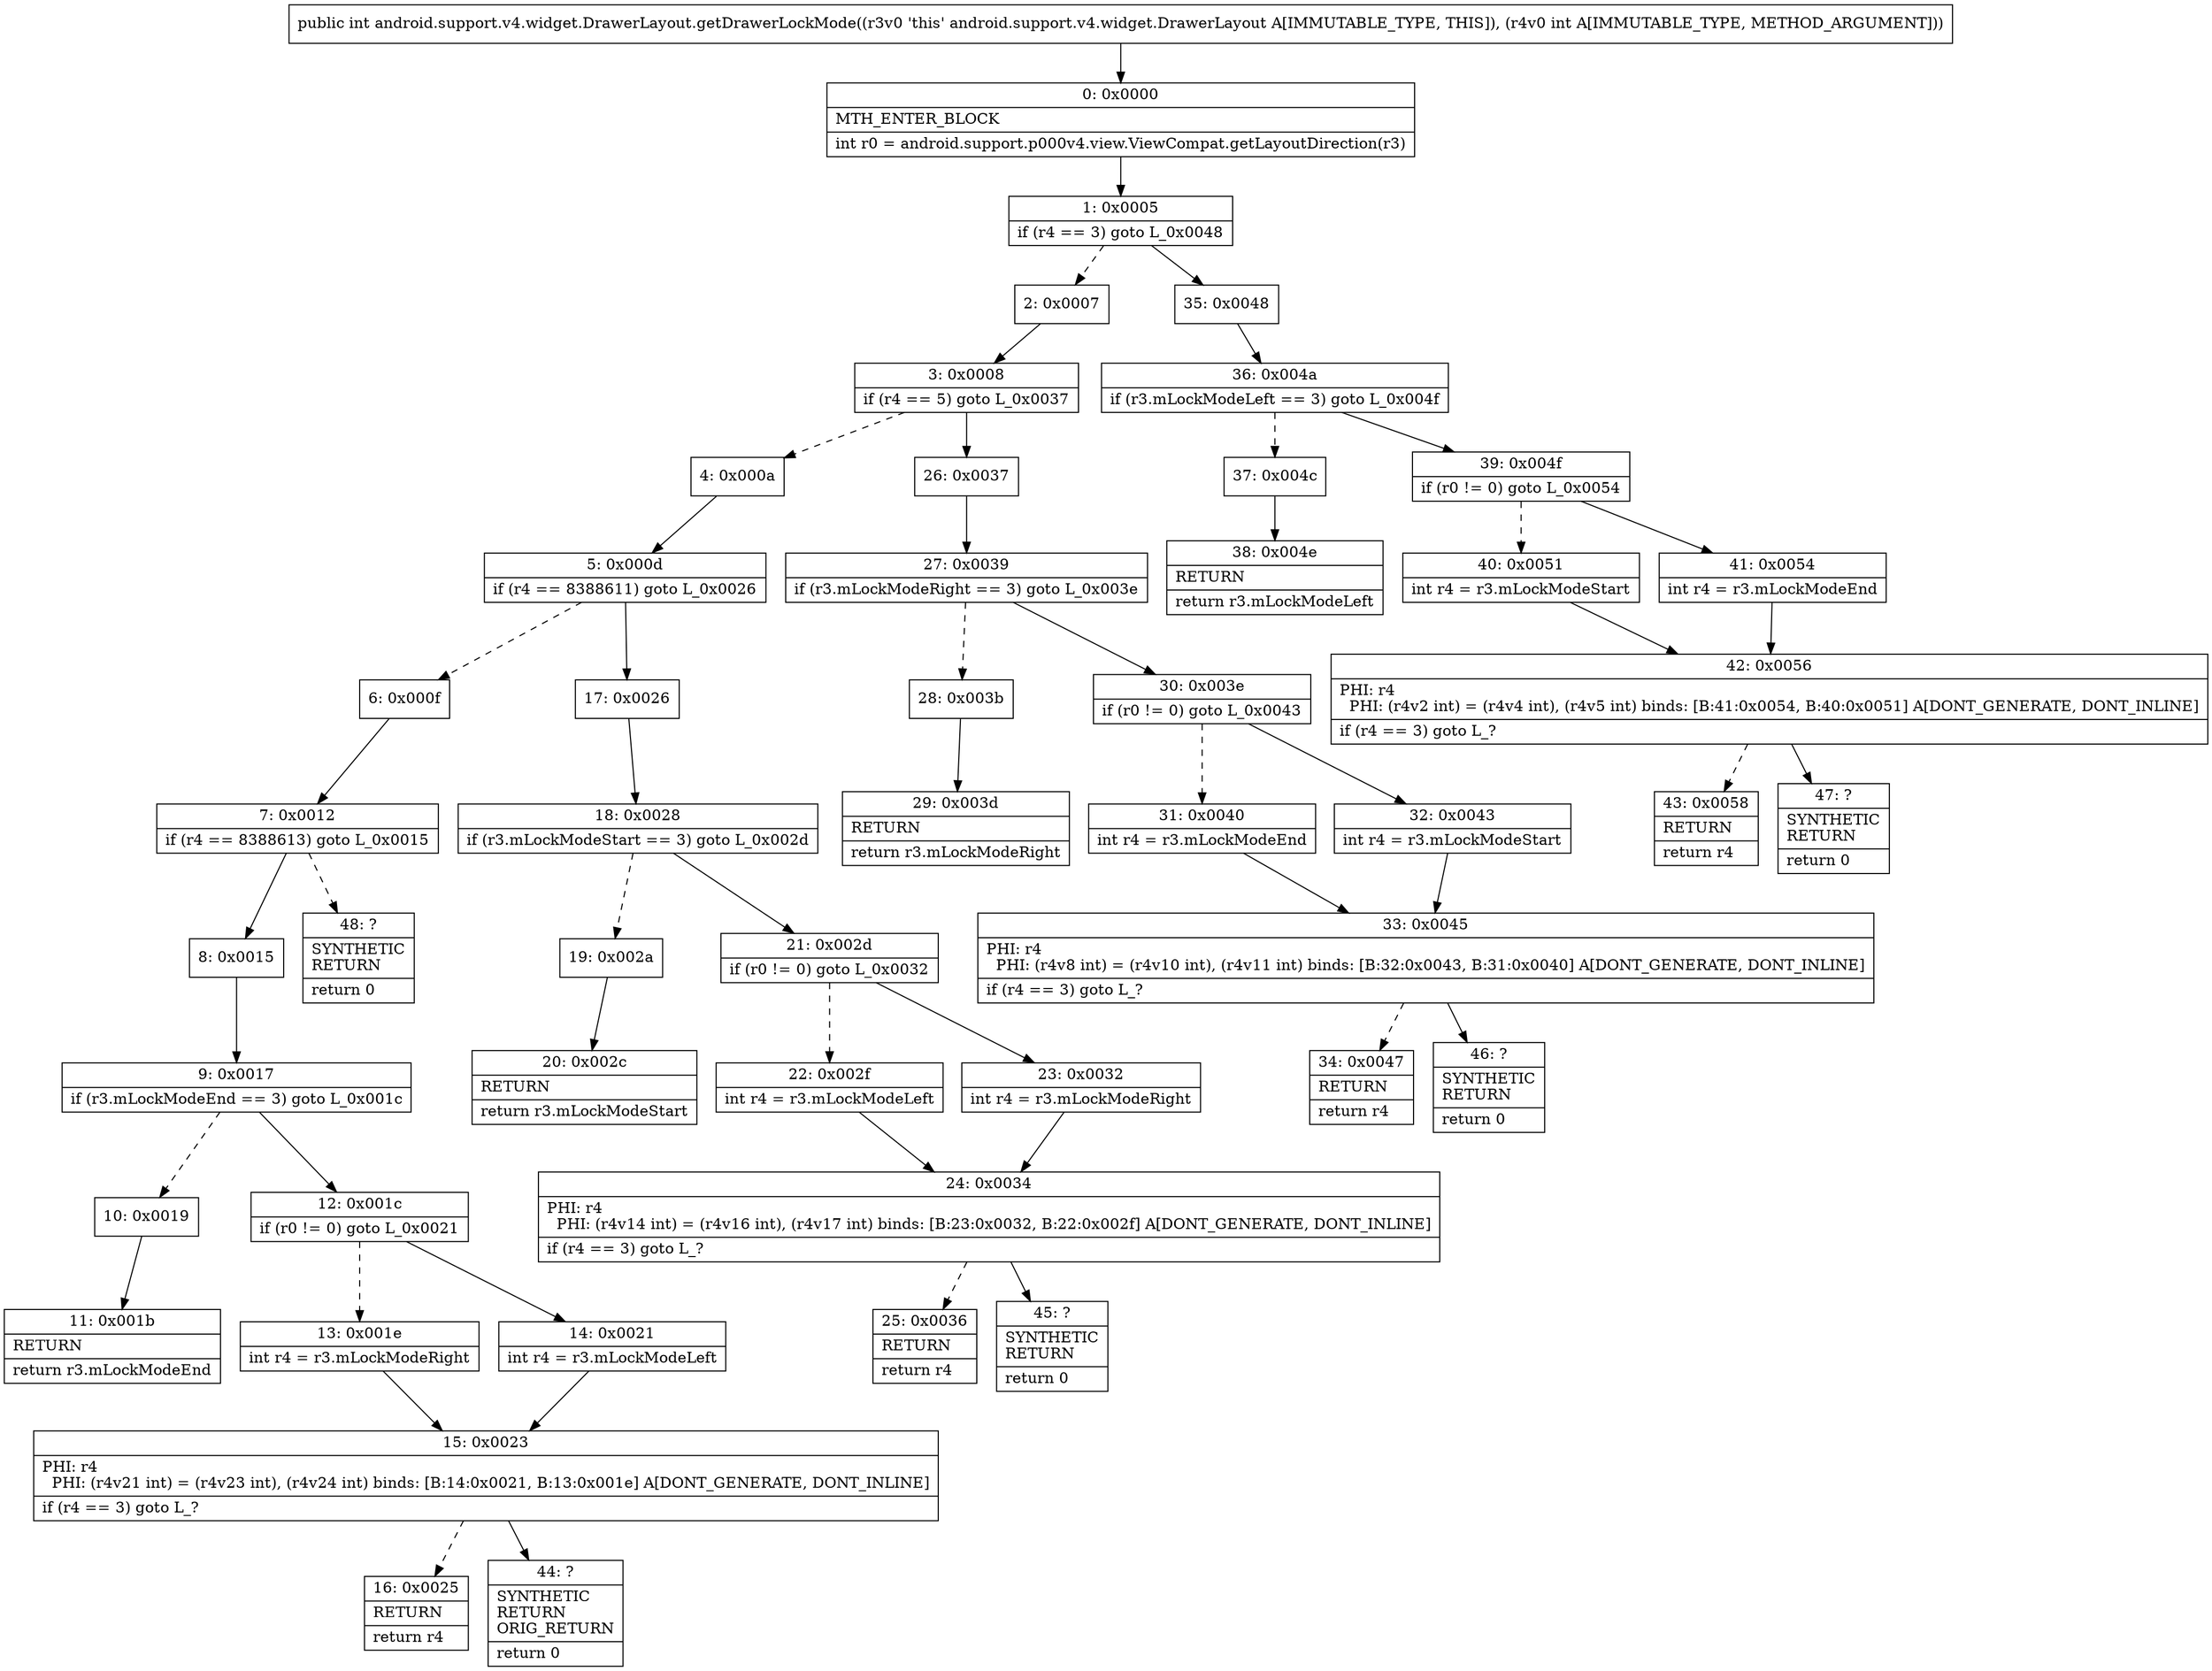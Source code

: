 digraph "CFG forandroid.support.v4.widget.DrawerLayout.getDrawerLockMode(I)I" {
Node_0 [shape=record,label="{0\:\ 0x0000|MTH_ENTER_BLOCK\l|int r0 = android.support.p000v4.view.ViewCompat.getLayoutDirection(r3)\l}"];
Node_1 [shape=record,label="{1\:\ 0x0005|if (r4 == 3) goto L_0x0048\l}"];
Node_2 [shape=record,label="{2\:\ 0x0007}"];
Node_3 [shape=record,label="{3\:\ 0x0008|if (r4 == 5) goto L_0x0037\l}"];
Node_4 [shape=record,label="{4\:\ 0x000a}"];
Node_5 [shape=record,label="{5\:\ 0x000d|if (r4 == 8388611) goto L_0x0026\l}"];
Node_6 [shape=record,label="{6\:\ 0x000f}"];
Node_7 [shape=record,label="{7\:\ 0x0012|if (r4 == 8388613) goto L_0x0015\l}"];
Node_8 [shape=record,label="{8\:\ 0x0015}"];
Node_9 [shape=record,label="{9\:\ 0x0017|if (r3.mLockModeEnd == 3) goto L_0x001c\l}"];
Node_10 [shape=record,label="{10\:\ 0x0019}"];
Node_11 [shape=record,label="{11\:\ 0x001b|RETURN\l|return r3.mLockModeEnd\l}"];
Node_12 [shape=record,label="{12\:\ 0x001c|if (r0 != 0) goto L_0x0021\l}"];
Node_13 [shape=record,label="{13\:\ 0x001e|int r4 = r3.mLockModeRight\l}"];
Node_14 [shape=record,label="{14\:\ 0x0021|int r4 = r3.mLockModeLeft\l}"];
Node_15 [shape=record,label="{15\:\ 0x0023|PHI: r4 \l  PHI: (r4v21 int) = (r4v23 int), (r4v24 int) binds: [B:14:0x0021, B:13:0x001e] A[DONT_GENERATE, DONT_INLINE]\l|if (r4 == 3) goto L_?\l}"];
Node_16 [shape=record,label="{16\:\ 0x0025|RETURN\l|return r4\l}"];
Node_17 [shape=record,label="{17\:\ 0x0026}"];
Node_18 [shape=record,label="{18\:\ 0x0028|if (r3.mLockModeStart == 3) goto L_0x002d\l}"];
Node_19 [shape=record,label="{19\:\ 0x002a}"];
Node_20 [shape=record,label="{20\:\ 0x002c|RETURN\l|return r3.mLockModeStart\l}"];
Node_21 [shape=record,label="{21\:\ 0x002d|if (r0 != 0) goto L_0x0032\l}"];
Node_22 [shape=record,label="{22\:\ 0x002f|int r4 = r3.mLockModeLeft\l}"];
Node_23 [shape=record,label="{23\:\ 0x0032|int r4 = r3.mLockModeRight\l}"];
Node_24 [shape=record,label="{24\:\ 0x0034|PHI: r4 \l  PHI: (r4v14 int) = (r4v16 int), (r4v17 int) binds: [B:23:0x0032, B:22:0x002f] A[DONT_GENERATE, DONT_INLINE]\l|if (r4 == 3) goto L_?\l}"];
Node_25 [shape=record,label="{25\:\ 0x0036|RETURN\l|return r4\l}"];
Node_26 [shape=record,label="{26\:\ 0x0037}"];
Node_27 [shape=record,label="{27\:\ 0x0039|if (r3.mLockModeRight == 3) goto L_0x003e\l}"];
Node_28 [shape=record,label="{28\:\ 0x003b}"];
Node_29 [shape=record,label="{29\:\ 0x003d|RETURN\l|return r3.mLockModeRight\l}"];
Node_30 [shape=record,label="{30\:\ 0x003e|if (r0 != 0) goto L_0x0043\l}"];
Node_31 [shape=record,label="{31\:\ 0x0040|int r4 = r3.mLockModeEnd\l}"];
Node_32 [shape=record,label="{32\:\ 0x0043|int r4 = r3.mLockModeStart\l}"];
Node_33 [shape=record,label="{33\:\ 0x0045|PHI: r4 \l  PHI: (r4v8 int) = (r4v10 int), (r4v11 int) binds: [B:32:0x0043, B:31:0x0040] A[DONT_GENERATE, DONT_INLINE]\l|if (r4 == 3) goto L_?\l}"];
Node_34 [shape=record,label="{34\:\ 0x0047|RETURN\l|return r4\l}"];
Node_35 [shape=record,label="{35\:\ 0x0048}"];
Node_36 [shape=record,label="{36\:\ 0x004a|if (r3.mLockModeLeft == 3) goto L_0x004f\l}"];
Node_37 [shape=record,label="{37\:\ 0x004c}"];
Node_38 [shape=record,label="{38\:\ 0x004e|RETURN\l|return r3.mLockModeLeft\l}"];
Node_39 [shape=record,label="{39\:\ 0x004f|if (r0 != 0) goto L_0x0054\l}"];
Node_40 [shape=record,label="{40\:\ 0x0051|int r4 = r3.mLockModeStart\l}"];
Node_41 [shape=record,label="{41\:\ 0x0054|int r4 = r3.mLockModeEnd\l}"];
Node_42 [shape=record,label="{42\:\ 0x0056|PHI: r4 \l  PHI: (r4v2 int) = (r4v4 int), (r4v5 int) binds: [B:41:0x0054, B:40:0x0051] A[DONT_GENERATE, DONT_INLINE]\l|if (r4 == 3) goto L_?\l}"];
Node_43 [shape=record,label="{43\:\ 0x0058|RETURN\l|return r4\l}"];
Node_44 [shape=record,label="{44\:\ ?|SYNTHETIC\lRETURN\lORIG_RETURN\l|return 0\l}"];
Node_45 [shape=record,label="{45\:\ ?|SYNTHETIC\lRETURN\l|return 0\l}"];
Node_46 [shape=record,label="{46\:\ ?|SYNTHETIC\lRETURN\l|return 0\l}"];
Node_47 [shape=record,label="{47\:\ ?|SYNTHETIC\lRETURN\l|return 0\l}"];
Node_48 [shape=record,label="{48\:\ ?|SYNTHETIC\lRETURN\l|return 0\l}"];
MethodNode[shape=record,label="{public int android.support.v4.widget.DrawerLayout.getDrawerLockMode((r3v0 'this' android.support.v4.widget.DrawerLayout A[IMMUTABLE_TYPE, THIS]), (r4v0 int A[IMMUTABLE_TYPE, METHOD_ARGUMENT])) }"];
MethodNode -> Node_0;
Node_0 -> Node_1;
Node_1 -> Node_2[style=dashed];
Node_1 -> Node_35;
Node_2 -> Node_3;
Node_3 -> Node_4[style=dashed];
Node_3 -> Node_26;
Node_4 -> Node_5;
Node_5 -> Node_6[style=dashed];
Node_5 -> Node_17;
Node_6 -> Node_7;
Node_7 -> Node_8;
Node_7 -> Node_48[style=dashed];
Node_8 -> Node_9;
Node_9 -> Node_10[style=dashed];
Node_9 -> Node_12;
Node_10 -> Node_11;
Node_12 -> Node_13[style=dashed];
Node_12 -> Node_14;
Node_13 -> Node_15;
Node_14 -> Node_15;
Node_15 -> Node_16[style=dashed];
Node_15 -> Node_44;
Node_17 -> Node_18;
Node_18 -> Node_19[style=dashed];
Node_18 -> Node_21;
Node_19 -> Node_20;
Node_21 -> Node_22[style=dashed];
Node_21 -> Node_23;
Node_22 -> Node_24;
Node_23 -> Node_24;
Node_24 -> Node_25[style=dashed];
Node_24 -> Node_45;
Node_26 -> Node_27;
Node_27 -> Node_28[style=dashed];
Node_27 -> Node_30;
Node_28 -> Node_29;
Node_30 -> Node_31[style=dashed];
Node_30 -> Node_32;
Node_31 -> Node_33;
Node_32 -> Node_33;
Node_33 -> Node_34[style=dashed];
Node_33 -> Node_46;
Node_35 -> Node_36;
Node_36 -> Node_37[style=dashed];
Node_36 -> Node_39;
Node_37 -> Node_38;
Node_39 -> Node_40[style=dashed];
Node_39 -> Node_41;
Node_40 -> Node_42;
Node_41 -> Node_42;
Node_42 -> Node_43[style=dashed];
Node_42 -> Node_47;
}

